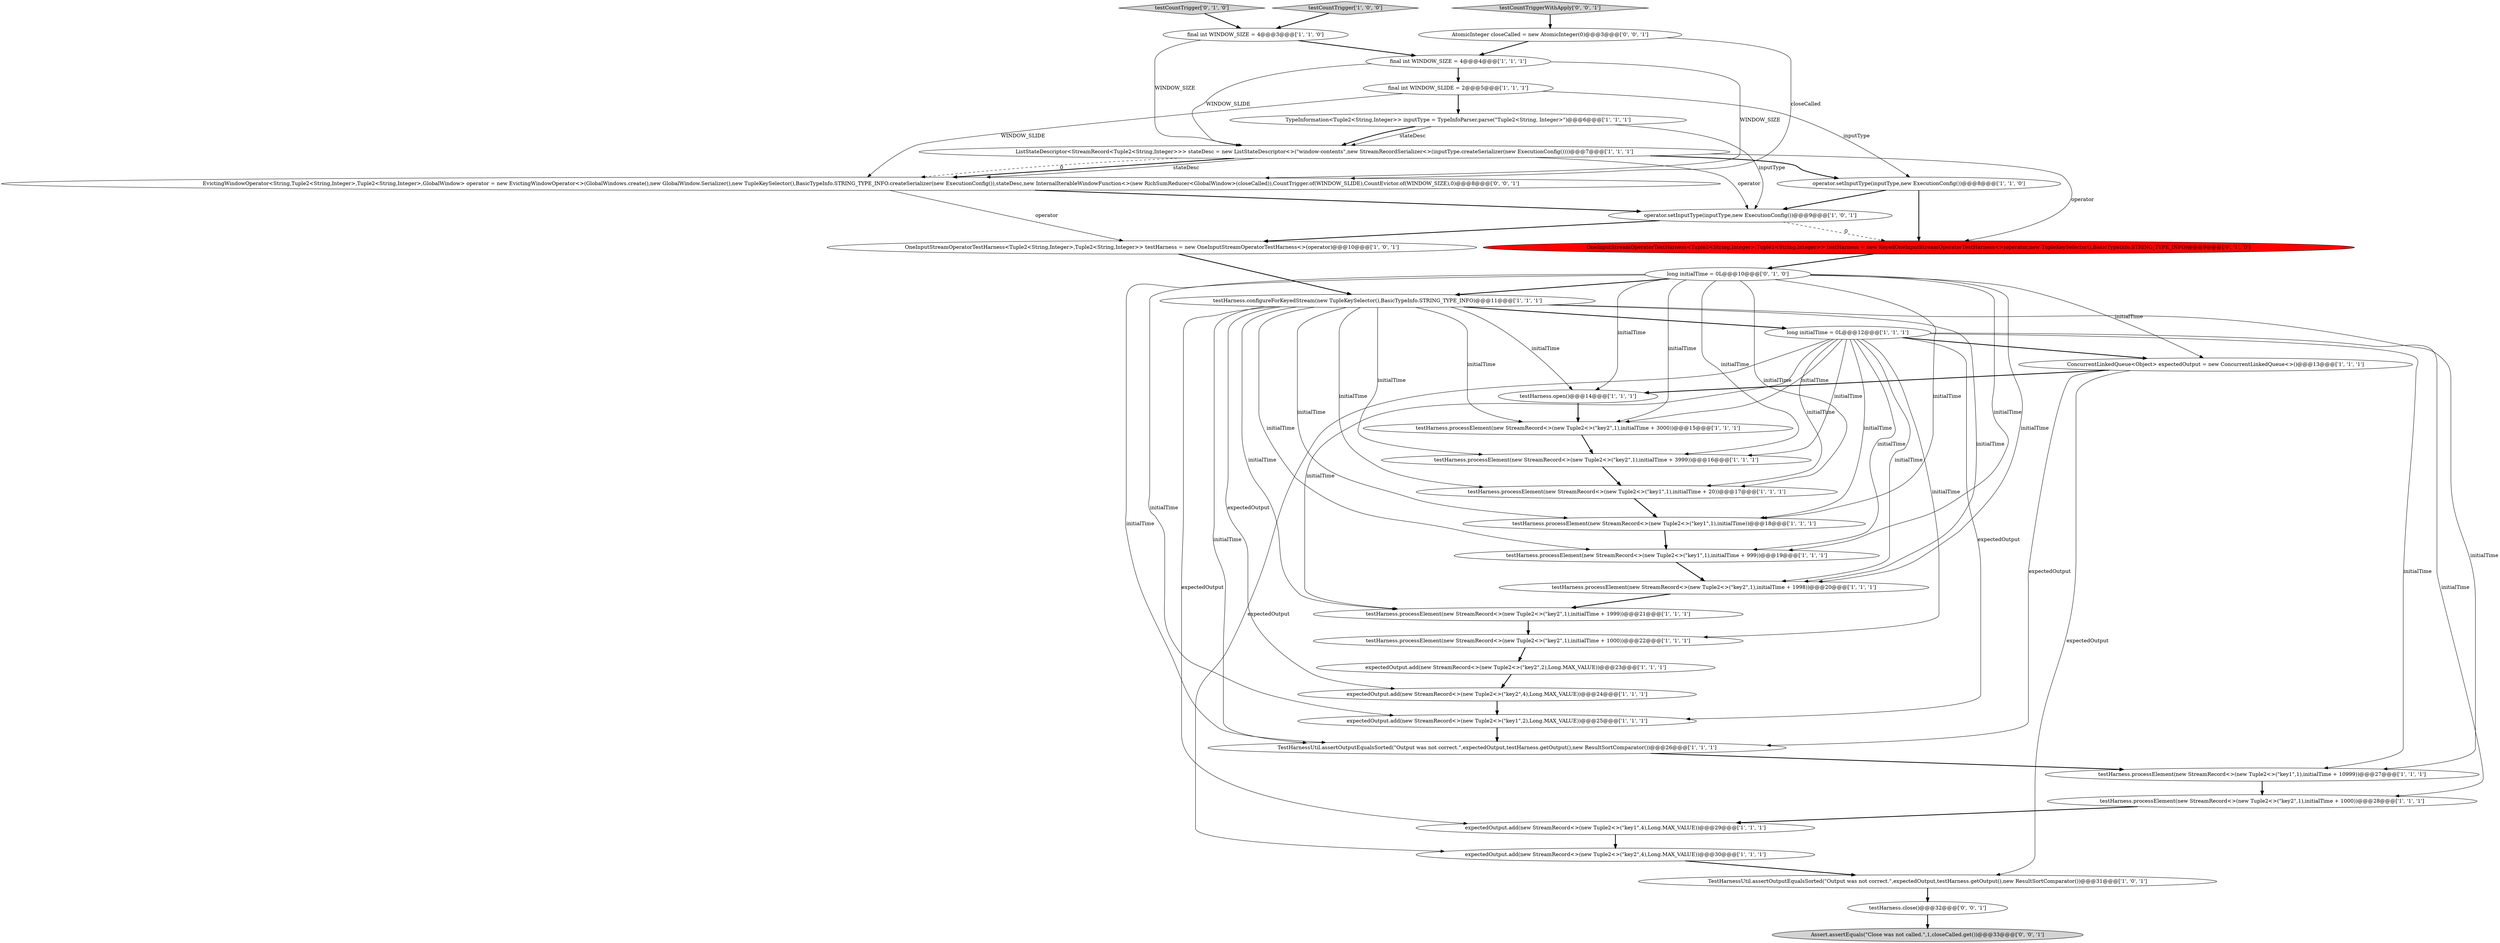 digraph {
18 [style = filled, label = "testHarness.processElement(new StreamRecord<>(new Tuple2<>(\"key2\",1),initialTime + 1000))@@@22@@@['1', '1', '1']", fillcolor = white, shape = ellipse image = "AAA0AAABBB1BBB"];
27 [style = filled, label = "testHarness.processElement(new StreamRecord<>(new Tuple2<>(\"key1\",1),initialTime + 20))@@@17@@@['1', '1', '1']", fillcolor = white, shape = ellipse image = "AAA0AAABBB1BBB"];
4 [style = filled, label = "expectedOutput.add(new StreamRecord<>(new Tuple2<>(\"key2\",2),Long.MAX_VALUE))@@@23@@@['1', '1', '1']", fillcolor = white, shape = ellipse image = "AAA0AAABBB1BBB"];
28 [style = filled, label = "testCountTrigger['1', '0', '0']", fillcolor = lightgray, shape = diamond image = "AAA0AAABBB1BBB"];
19 [style = filled, label = "testHarness.configureForKeyedStream(new TupleKeySelector(),BasicTypeInfo.STRING_TYPE_INFO)@@@11@@@['1', '1', '1']", fillcolor = white, shape = ellipse image = "AAA0AAABBB1BBB"];
7 [style = filled, label = "ListStateDescriptor<StreamRecord<Tuple2<String,Integer>>> stateDesc = new ListStateDescriptor<>(\"window-contents\",new StreamRecordSerializer<>(inputType.createSerializer(new ExecutionConfig())))@@@7@@@['1', '1', '1']", fillcolor = white, shape = ellipse image = "AAA0AAABBB1BBB"];
37 [style = filled, label = "testHarness.close()@@@32@@@['0', '0', '1']", fillcolor = white, shape = ellipse image = "AAA0AAABBB3BBB"];
14 [style = filled, label = "expectedOutput.add(new StreamRecord<>(new Tuple2<>(\"key1\",2),Long.MAX_VALUE))@@@25@@@['1', '1', '1']", fillcolor = white, shape = ellipse image = "AAA0AAABBB1BBB"];
10 [style = filled, label = "operator.setInputType(inputType,new ExecutionConfig())@@@9@@@['1', '0', '1']", fillcolor = white, shape = ellipse image = "AAA0AAABBB1BBB"];
20 [style = filled, label = "ConcurrentLinkedQueue<Object> expectedOutput = new ConcurrentLinkedQueue<>()@@@13@@@['1', '1', '1']", fillcolor = white, shape = ellipse image = "AAA0AAABBB1BBB"];
32 [style = filled, label = "OneInputStreamOperatorTestHarness<Tuple2<String,Integer>,Tuple2<String,Integer>> testHarness = new KeyedOneInputStreamOperatorTestHarness<>(operator,new TupleKeySelector(),BasicTypeInfo.STRING_TYPE_INFO)@@@9@@@['0', '1', '0']", fillcolor = red, shape = ellipse image = "AAA1AAABBB2BBB"];
33 [style = filled, label = "Assert.assertEquals(\"Close was not called.\",1,closeCalled.get())@@@33@@@['0', '0', '1']", fillcolor = lightgray, shape = ellipse image = "AAA0AAABBB3BBB"];
26 [style = filled, label = "expectedOutput.add(new StreamRecord<>(new Tuple2<>(\"key1\",4),Long.MAX_VALUE))@@@29@@@['1', '1', '1']", fillcolor = white, shape = ellipse image = "AAA0AAABBB1BBB"];
5 [style = filled, label = "final int WINDOW_SIZE = 4@@@4@@@['1', '1', '1']", fillcolor = white, shape = ellipse image = "AAA0AAABBB1BBB"];
29 [style = filled, label = "expectedOutput.add(new StreamRecord<>(new Tuple2<>(\"key2\",4),Long.MAX_VALUE))@@@24@@@['1', '1', '1']", fillcolor = white, shape = ellipse image = "AAA0AAABBB1BBB"];
12 [style = filled, label = "final int WINDOW_SLIDE = 2@@@5@@@['1', '1', '1']", fillcolor = white, shape = ellipse image = "AAA0AAABBB1BBB"];
16 [style = filled, label = "operator.setInputType(inputType,new ExecutionConfig())@@@8@@@['1', '1', '0']", fillcolor = white, shape = ellipse image = "AAA0AAABBB1BBB"];
36 [style = filled, label = "EvictingWindowOperator<String,Tuple2<String,Integer>,Tuple2<String,Integer>,GlobalWindow> operator = new EvictingWindowOperator<>(GlobalWindows.create(),new GlobalWindow.Serializer(),new TupleKeySelector(),BasicTypeInfo.STRING_TYPE_INFO.createSerializer(new ExecutionConfig()),stateDesc,new InternalIterableWindowFunction<>(new RichSumReducer<GlobalWindow>(closeCalled)),CountTrigger.of(WINDOW_SLIDE),CountEvictor.of(WINDOW_SIZE),0)@@@8@@@['0', '0', '1']", fillcolor = white, shape = ellipse image = "AAA0AAABBB3BBB"];
22 [style = filled, label = "testHarness.processElement(new StreamRecord<>(new Tuple2<>(\"key2\",1),initialTime + 3000))@@@15@@@['1', '1', '1']", fillcolor = white, shape = ellipse image = "AAA0AAABBB1BBB"];
15 [style = filled, label = "expectedOutput.add(new StreamRecord<>(new Tuple2<>(\"key2\",4),Long.MAX_VALUE))@@@30@@@['1', '1', '1']", fillcolor = white, shape = ellipse image = "AAA0AAABBB1BBB"];
2 [style = filled, label = "long initialTime = 0L@@@12@@@['1', '1', '1']", fillcolor = white, shape = ellipse image = "AAA0AAABBB1BBB"];
3 [style = filled, label = "testHarness.processElement(new StreamRecord<>(new Tuple2<>(\"key2\",1),initialTime + 1998))@@@20@@@['1', '1', '1']", fillcolor = white, shape = ellipse image = "AAA0AAABBB1BBB"];
23 [style = filled, label = "testHarness.processElement(new StreamRecord<>(new Tuple2<>(\"key1\",1),initialTime + 999))@@@19@@@['1', '1', '1']", fillcolor = white, shape = ellipse image = "AAA0AAABBB1BBB"];
17 [style = filled, label = "final int WINDOW_SIZE = 4@@@3@@@['1', '1', '0']", fillcolor = white, shape = ellipse image = "AAA0AAABBB1BBB"];
11 [style = filled, label = "TestHarnessUtil.assertOutputEqualsSorted(\"Output was not correct.\",expectedOutput,testHarness.getOutput(),new ResultSortComparator())@@@26@@@['1', '1', '1']", fillcolor = white, shape = ellipse image = "AAA0AAABBB1BBB"];
35 [style = filled, label = "AtomicInteger closeCalled = new AtomicInteger(0)@@@3@@@['0', '0', '1']", fillcolor = white, shape = ellipse image = "AAA0AAABBB3BBB"];
13 [style = filled, label = "TestHarnessUtil.assertOutputEqualsSorted(\"Output was not correct.\",expectedOutput,testHarness.getOutput(),new ResultSortComparator())@@@31@@@['1', '0', '1']", fillcolor = white, shape = ellipse image = "AAA0AAABBB1BBB"];
1 [style = filled, label = "OneInputStreamOperatorTestHarness<Tuple2<String,Integer>,Tuple2<String,Integer>> testHarness = new OneInputStreamOperatorTestHarness<>(operator)@@@10@@@['1', '0', '1']", fillcolor = white, shape = ellipse image = "AAA0AAABBB1BBB"];
30 [style = filled, label = "long initialTime = 0L@@@10@@@['0', '1', '0']", fillcolor = white, shape = ellipse image = "AAA0AAABBB2BBB"];
24 [style = filled, label = "testHarness.processElement(new StreamRecord<>(new Tuple2<>(\"key2\",1),initialTime + 1999))@@@21@@@['1', '1', '1']", fillcolor = white, shape = ellipse image = "AAA0AAABBB1BBB"];
34 [style = filled, label = "testCountTriggerWithApply['0', '0', '1']", fillcolor = lightgray, shape = diamond image = "AAA0AAABBB3BBB"];
8 [style = filled, label = "testHarness.processElement(new StreamRecord<>(new Tuple2<>(\"key2\",1),initialTime + 1000))@@@28@@@['1', '1', '1']", fillcolor = white, shape = ellipse image = "AAA0AAABBB1BBB"];
0 [style = filled, label = "TypeInformation<Tuple2<String,Integer>> inputType = TypeInfoParser.parse(\"Tuple2<String, Integer>\")@@@6@@@['1', '1', '1']", fillcolor = white, shape = ellipse image = "AAA0AAABBB1BBB"];
25 [style = filled, label = "testHarness.processElement(new StreamRecord<>(new Tuple2<>(\"key2\",1),initialTime + 3999))@@@16@@@['1', '1', '1']", fillcolor = white, shape = ellipse image = "AAA0AAABBB1BBB"];
31 [style = filled, label = "testCountTrigger['0', '1', '0']", fillcolor = lightgray, shape = diamond image = "AAA0AAABBB2BBB"];
9 [style = filled, label = "testHarness.processElement(new StreamRecord<>(new Tuple2<>(\"key1\",1),initialTime))@@@18@@@['1', '1', '1']", fillcolor = white, shape = ellipse image = "AAA0AAABBB1BBB"];
21 [style = filled, label = "testHarness.open()@@@14@@@['1', '1', '1']", fillcolor = white, shape = ellipse image = "AAA0AAABBB1BBB"];
6 [style = filled, label = "testHarness.processElement(new StreamRecord<>(new Tuple2<>(\"key1\",1),initialTime + 10999))@@@27@@@['1', '1', '1']", fillcolor = white, shape = ellipse image = "AAA0AAABBB1BBB"];
7->32 [style = solid, label="operator"];
3->24 [style = bold, label=""];
27->9 [style = bold, label=""];
19->26 [style = solid, label="expectedOutput"];
0->7 [style = solid, label="stateDesc"];
0->10 [style = solid, label="inputType"];
2->27 [style = solid, label="initialTime"];
10->32 [style = dashed, label="0"];
2->18 [style = solid, label="initialTime"];
7->16 [style = bold, label=""];
26->15 [style = bold, label=""];
29->14 [style = bold, label=""];
2->22 [style = solid, label="initialTime"];
2->23 [style = solid, label="initialTime"];
37->33 [style = bold, label=""];
14->11 [style = bold, label=""];
30->14 [style = solid, label="initialTime"];
2->3 [style = solid, label="initialTime"];
22->25 [style = bold, label=""];
17->5 [style = bold, label=""];
2->20 [style = bold, label=""];
15->13 [style = bold, label=""];
17->7 [style = solid, label="WINDOW_SIZE"];
5->7 [style = solid, label="WINDOW_SLIDE"];
23->3 [style = bold, label=""];
16->32 [style = bold, label=""];
19->2 [style = bold, label=""];
2->14 [style = solid, label="expectedOutput"];
19->9 [style = solid, label="initialTime"];
24->18 [style = bold, label=""];
2->24 [style = solid, label="initialTime"];
30->9 [style = solid, label="initialTime"];
36->1 [style = solid, label="operator"];
30->21 [style = solid, label="initialTime"];
0->7 [style = bold, label=""];
35->5 [style = bold, label=""];
25->27 [style = bold, label=""];
30->19 [style = bold, label=""];
13->37 [style = bold, label=""];
30->22 [style = solid, label="initialTime"];
5->36 [style = solid, label="WINDOW_SIZE"];
18->4 [style = bold, label=""];
21->22 [style = bold, label=""];
19->11 [style = solid, label="initialTime"];
20->11 [style = solid, label="expectedOutput"];
19->29 [style = solid, label="expectedOutput"];
34->35 [style = bold, label=""];
2->9 [style = solid, label="initialTime"];
12->16 [style = solid, label="inputType"];
1->19 [style = bold, label=""];
10->1 [style = bold, label=""];
2->6 [style = solid, label="initialTime"];
19->24 [style = solid, label="initialTime"];
30->3 [style = solid, label="initialTime"];
4->29 [style = bold, label=""];
30->20 [style = solid, label="initialTime"];
32->30 [style = bold, label=""];
30->25 [style = solid, label="initialTime"];
28->17 [style = bold, label=""];
19->27 [style = solid, label="initialTime"];
35->36 [style = solid, label="closeCalled"];
31->17 [style = bold, label=""];
7->10 [style = solid, label="operator"];
2->8 [style = solid, label="initialTime"];
7->36 [style = bold, label=""];
36->10 [style = bold, label=""];
16->10 [style = bold, label=""];
19->23 [style = solid, label="initialTime"];
11->6 [style = bold, label=""];
30->27 [style = solid, label="initialTime"];
12->36 [style = solid, label="WINDOW_SLIDE"];
19->21 [style = solid, label="initialTime"];
2->25 [style = solid, label="initialTime"];
12->0 [style = bold, label=""];
19->25 [style = solid, label="initialTime"];
20->21 [style = bold, label=""];
9->23 [style = bold, label=""];
7->36 [style = solid, label="stateDesc"];
19->22 [style = solid, label="initialTime"];
5->12 [style = bold, label=""];
6->8 [style = bold, label=""];
19->6 [style = solid, label="initialTime"];
19->3 [style = solid, label="initialTime"];
30->23 [style = solid, label="initialTime"];
2->15 [style = solid, label="expectedOutput"];
7->36 [style = dashed, label="0"];
20->13 [style = solid, label="expectedOutput"];
8->26 [style = bold, label=""];
30->11 [style = solid, label="initialTime"];
}
